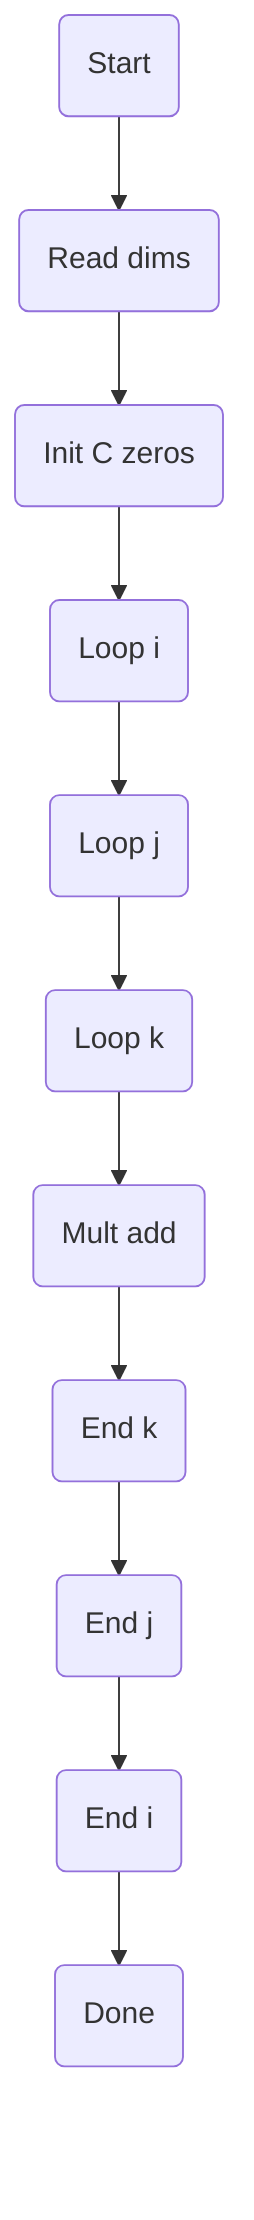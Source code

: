 flowchart TD
  A(Start) --> B(Read dims)
  B --> C(Init C zeros)
  C --> D(Loop i)
  D --> E(Loop j)
  E --> F(Loop k)
  F --> G(Mult add)
  G --> H(End k)
  H --> I(End j)
  I --> J(End i)
  J --> K(Done)
